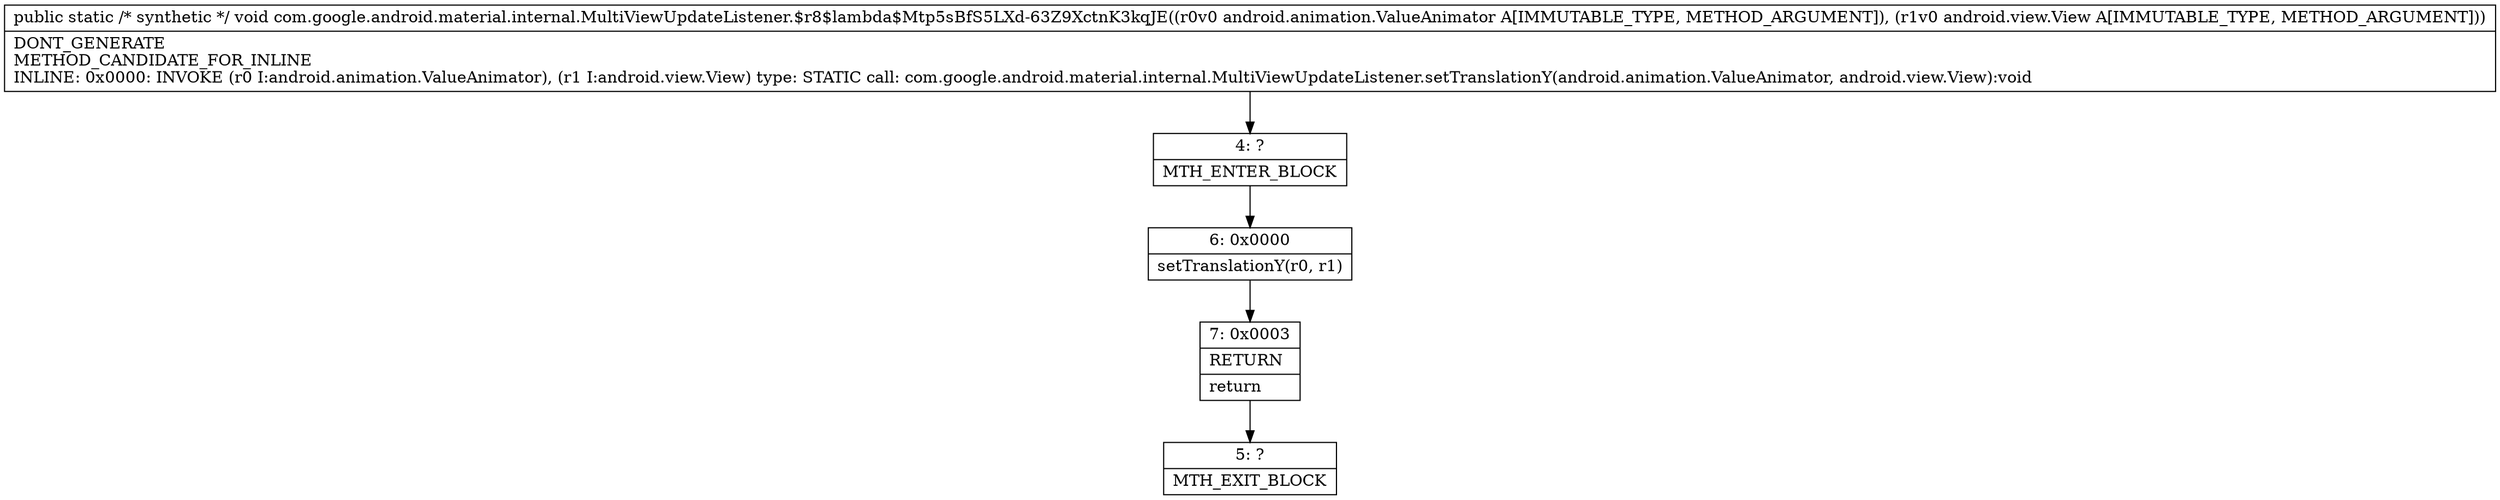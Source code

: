 digraph "CFG forcom.google.android.material.internal.MultiViewUpdateListener.$r8$lambda$Mtp5sBfS5LXd\-63Z9XctnK3kqJE(Landroid\/animation\/ValueAnimator;Landroid\/view\/View;)V" {
Node_4 [shape=record,label="{4\:\ ?|MTH_ENTER_BLOCK\l}"];
Node_6 [shape=record,label="{6\:\ 0x0000|setTranslationY(r0, r1)\l}"];
Node_7 [shape=record,label="{7\:\ 0x0003|RETURN\l|return\l}"];
Node_5 [shape=record,label="{5\:\ ?|MTH_EXIT_BLOCK\l}"];
MethodNode[shape=record,label="{public static \/* synthetic *\/ void com.google.android.material.internal.MultiViewUpdateListener.$r8$lambda$Mtp5sBfS5LXd\-63Z9XctnK3kqJE((r0v0 android.animation.ValueAnimator A[IMMUTABLE_TYPE, METHOD_ARGUMENT]), (r1v0 android.view.View A[IMMUTABLE_TYPE, METHOD_ARGUMENT]))  | DONT_GENERATE\lMETHOD_CANDIDATE_FOR_INLINE\lINLINE: 0x0000: INVOKE  (r0 I:android.animation.ValueAnimator), (r1 I:android.view.View) type: STATIC call: com.google.android.material.internal.MultiViewUpdateListener.setTranslationY(android.animation.ValueAnimator, android.view.View):void\l}"];
MethodNode -> Node_4;Node_4 -> Node_6;
Node_6 -> Node_7;
Node_7 -> Node_5;
}

